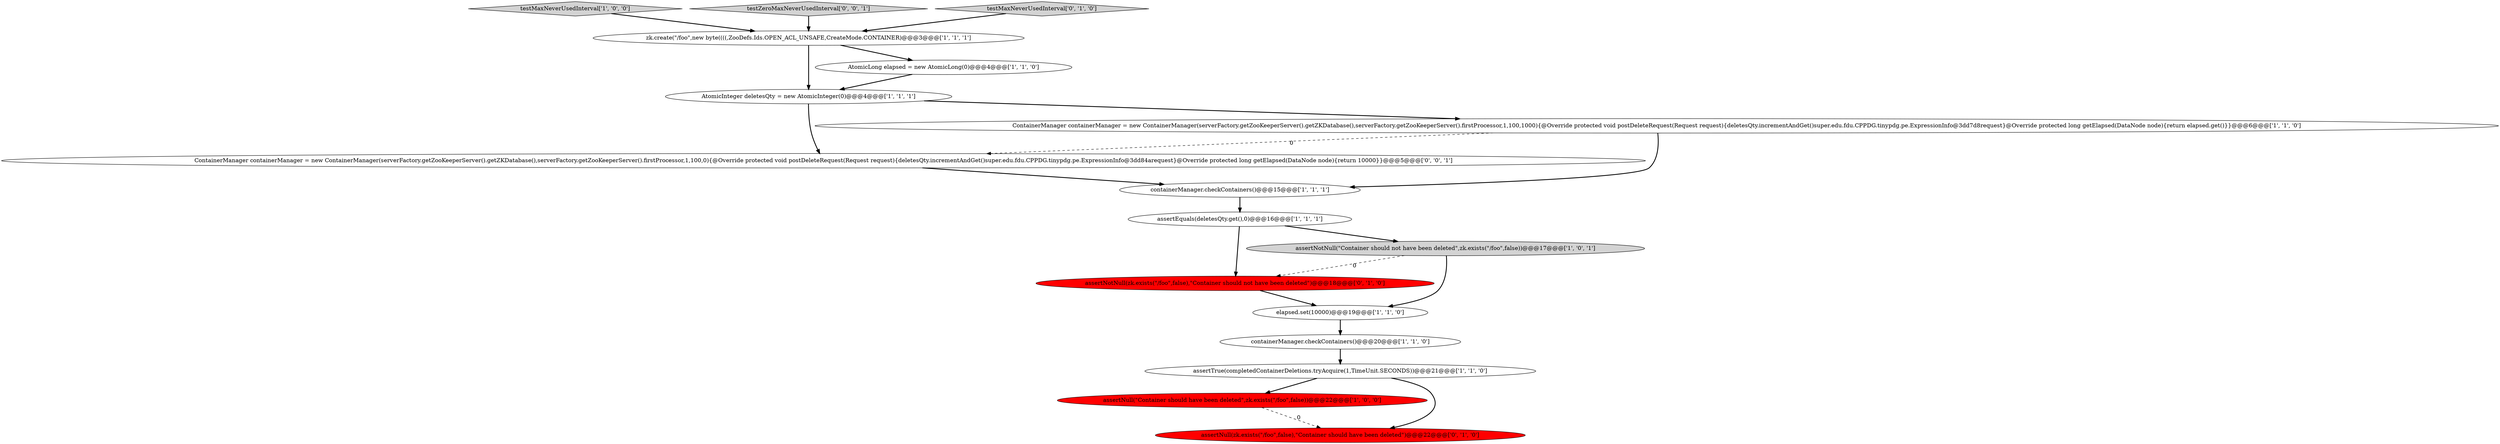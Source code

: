 digraph {
0 [style = filled, label = "elapsed.set(10000)@@@19@@@['1', '1', '0']", fillcolor = white, shape = ellipse image = "AAA0AAABBB1BBB"];
4 [style = filled, label = "assertTrue(completedContainerDeletions.tryAcquire(1,TimeUnit.SECONDS))@@@21@@@['1', '1', '0']", fillcolor = white, shape = ellipse image = "AAA0AAABBB1BBB"];
1 [style = filled, label = "testMaxNeverUsedInterval['1', '0', '0']", fillcolor = lightgray, shape = diamond image = "AAA0AAABBB1BBB"];
8 [style = filled, label = "assertEquals(deletesQty.get(),0)@@@16@@@['1', '1', '1']", fillcolor = white, shape = ellipse image = "AAA0AAABBB1BBB"];
3 [style = filled, label = "containerManager.checkContainers()@@@20@@@['1', '1', '0']", fillcolor = white, shape = ellipse image = "AAA0AAABBB1BBB"];
10 [style = filled, label = "containerManager.checkContainers()@@@15@@@['1', '1', '1']", fillcolor = white, shape = ellipse image = "AAA0AAABBB1BBB"];
2 [style = filled, label = "AtomicInteger deletesQty = new AtomicInteger(0)@@@4@@@['1', '1', '1']", fillcolor = white, shape = ellipse image = "AAA0AAABBB1BBB"];
13 [style = filled, label = "assertNotNull(zk.exists(\"/foo\",false),\"Container should not have been deleted\")@@@18@@@['0', '1', '0']", fillcolor = red, shape = ellipse image = "AAA1AAABBB2BBB"];
16 [style = filled, label = "testZeroMaxNeverUsedInterval['0', '0', '1']", fillcolor = lightgray, shape = diamond image = "AAA0AAABBB3BBB"];
5 [style = filled, label = "assertNull(\"Container should have been deleted\",zk.exists(\"/foo\",false))@@@22@@@['1', '0', '0']", fillcolor = red, shape = ellipse image = "AAA1AAABBB1BBB"];
15 [style = filled, label = "ContainerManager containerManager = new ContainerManager(serverFactory.getZooKeeperServer().getZKDatabase(),serverFactory.getZooKeeperServer().firstProcessor,1,100,0){@Override protected void postDeleteRequest(Request request){deletesQty.incrementAndGet()super.edu.fdu.CPPDG.tinypdg.pe.ExpressionInfo@3dd84arequest}@Override protected long getElapsed(DataNode node){return 10000}}@@@5@@@['0', '0', '1']", fillcolor = white, shape = ellipse image = "AAA0AAABBB3BBB"];
9 [style = filled, label = "assertNotNull(\"Container should not have been deleted\",zk.exists(\"/foo\",false))@@@17@@@['1', '0', '1']", fillcolor = lightgray, shape = ellipse image = "AAA0AAABBB1BBB"];
12 [style = filled, label = "testMaxNeverUsedInterval['0', '1', '0']", fillcolor = lightgray, shape = diamond image = "AAA0AAABBB2BBB"];
11 [style = filled, label = "AtomicLong elapsed = new AtomicLong(0)@@@4@@@['1', '1', '0']", fillcolor = white, shape = ellipse image = "AAA0AAABBB1BBB"];
14 [style = filled, label = "assertNull(zk.exists(\"/foo\",false),\"Container should have been deleted\")@@@22@@@['0', '1', '0']", fillcolor = red, shape = ellipse image = "AAA1AAABBB2BBB"];
6 [style = filled, label = "ContainerManager containerManager = new ContainerManager(serverFactory.getZooKeeperServer().getZKDatabase(),serverFactory.getZooKeeperServer().firstProcessor,1,100,1000){@Override protected void postDeleteRequest(Request request){deletesQty.incrementAndGet()super.edu.fdu.CPPDG.tinypdg.pe.ExpressionInfo@3dd7d8request}@Override protected long getElapsed(DataNode node){return elapsed.get()}}@@@6@@@['1', '1', '0']", fillcolor = white, shape = ellipse image = "AAA0AAABBB1BBB"];
7 [style = filled, label = "zk.create(\"/foo\",new byte((((,ZooDefs.Ids.OPEN_ACL_UNSAFE,CreateMode.CONTAINER)@@@3@@@['1', '1', '1']", fillcolor = white, shape = ellipse image = "AAA0AAABBB1BBB"];
0->3 [style = bold, label=""];
4->14 [style = bold, label=""];
15->10 [style = bold, label=""];
7->11 [style = bold, label=""];
5->14 [style = dashed, label="0"];
9->0 [style = bold, label=""];
2->6 [style = bold, label=""];
16->7 [style = bold, label=""];
3->4 [style = bold, label=""];
1->7 [style = bold, label=""];
12->7 [style = bold, label=""];
11->2 [style = bold, label=""];
10->8 [style = bold, label=""];
6->15 [style = dashed, label="0"];
7->2 [style = bold, label=""];
6->10 [style = bold, label=""];
2->15 [style = bold, label=""];
9->13 [style = dashed, label="0"];
8->9 [style = bold, label=""];
4->5 [style = bold, label=""];
8->13 [style = bold, label=""];
13->0 [style = bold, label=""];
}
